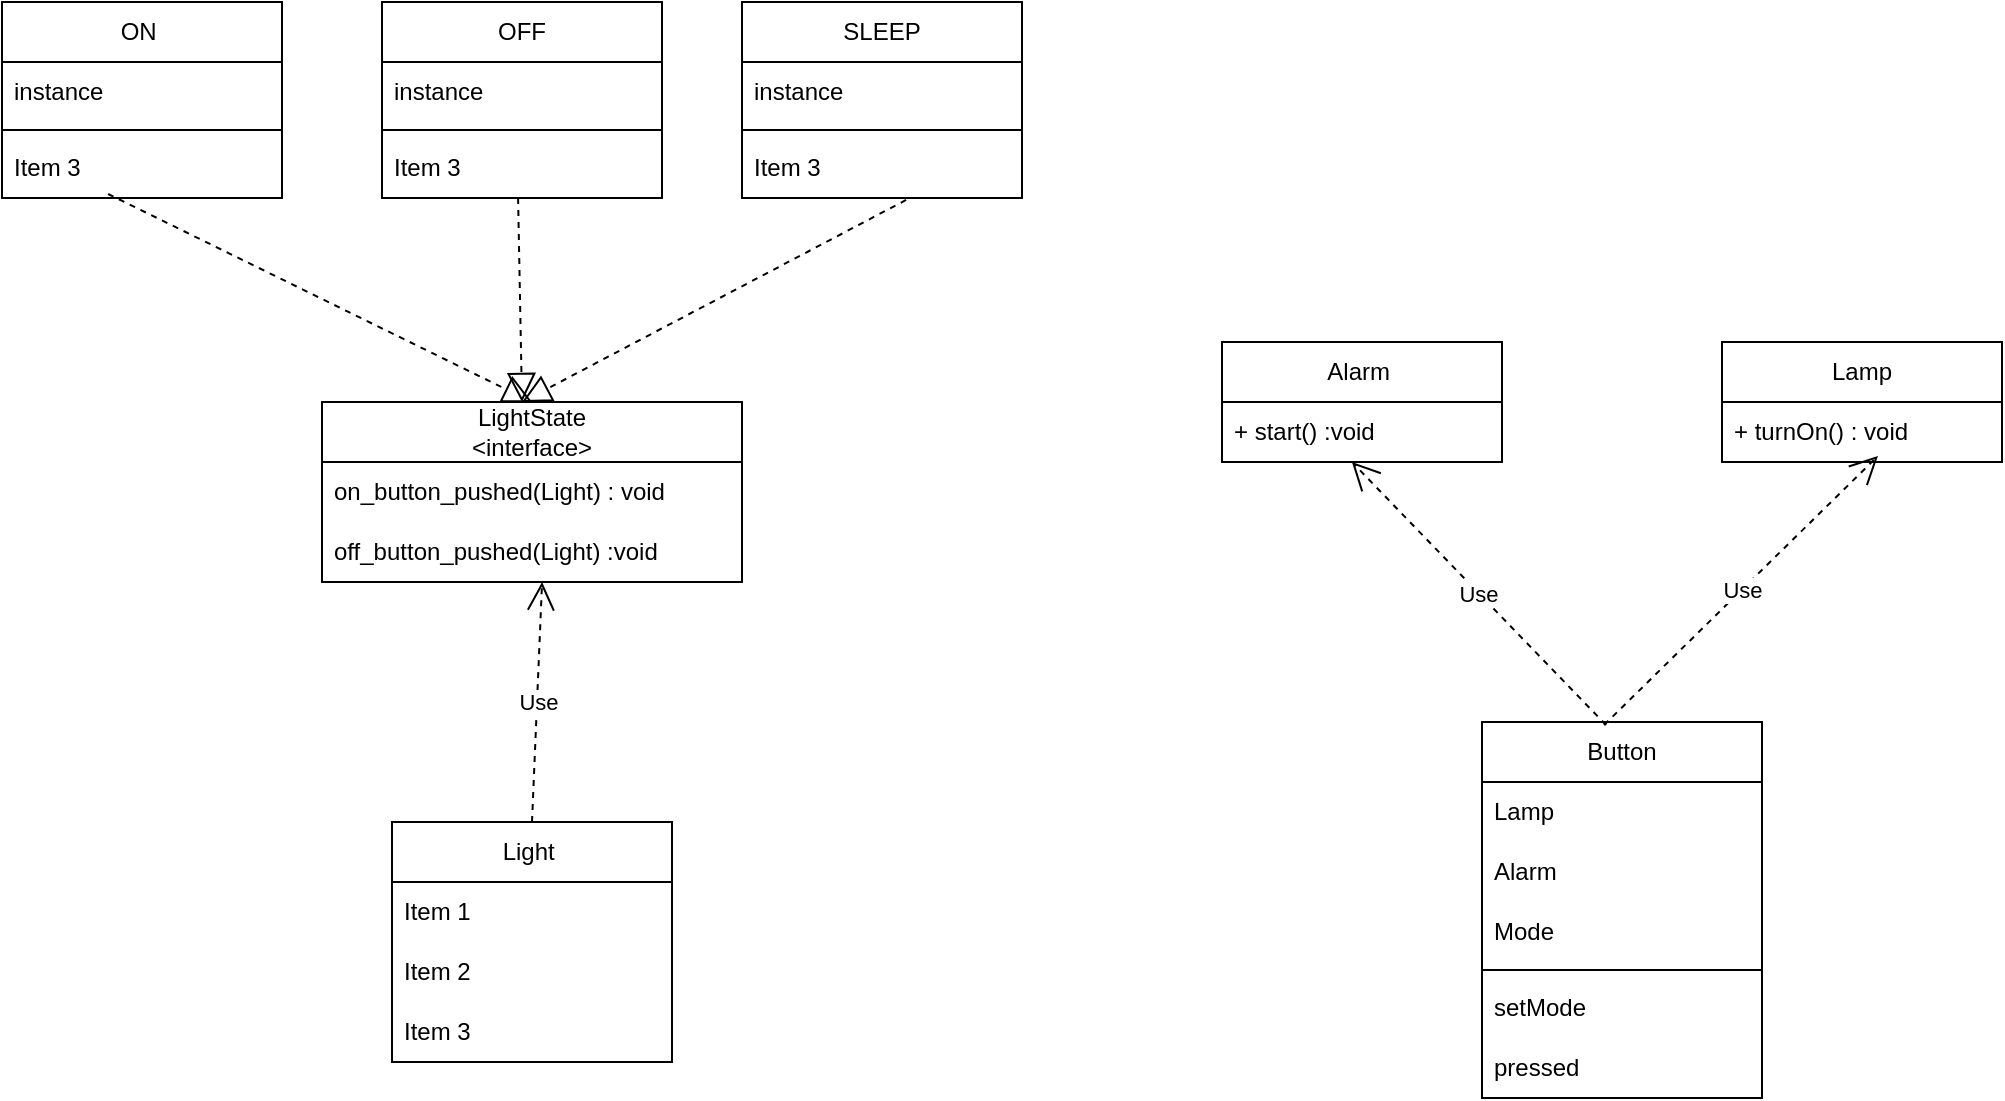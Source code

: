 <mxfile version="24.7.13">
  <diagram name="페이지-1" id="_bnPBjuCgKKNUlrmMtEw">
    <mxGraphModel dx="1941" dy="1727" grid="1" gridSize="10" guides="1" tooltips="1" connect="1" arrows="1" fold="1" page="1" pageScale="1" pageWidth="827" pageHeight="1169" math="0" shadow="0">
      <root>
        <mxCell id="0" />
        <mxCell id="1" parent="0" />
        <mxCell id="u-QWtJUSuIXk8fvenDZl-1" value="Alarm&amp;nbsp;" style="swimlane;fontStyle=0;childLayout=stackLayout;horizontal=1;startSize=30;horizontalStack=0;resizeParent=1;resizeParentMax=0;resizeLast=0;collapsible=1;marginBottom=0;whiteSpace=wrap;html=1;" vertex="1" parent="1">
          <mxGeometry x="270" y="140" width="140" height="60" as="geometry" />
        </mxCell>
        <mxCell id="u-QWtJUSuIXk8fvenDZl-2" value="+ start()&lt;span style=&quot;background-color: initial;&quot;&gt;&amp;nbsp;:void&lt;/span&gt;" style="text;strokeColor=none;fillColor=none;align=left;verticalAlign=middle;spacingLeft=4;spacingRight=4;overflow=hidden;points=[[0,0.5],[1,0.5]];portConstraint=eastwest;rotatable=0;whiteSpace=wrap;html=1;" vertex="1" parent="u-QWtJUSuIXk8fvenDZl-1">
          <mxGeometry y="30" width="140" height="30" as="geometry" />
        </mxCell>
        <mxCell id="u-QWtJUSuIXk8fvenDZl-5" value="Lamp" style="swimlane;fontStyle=0;childLayout=stackLayout;horizontal=1;startSize=30;horizontalStack=0;resizeParent=1;resizeParentMax=0;resizeLast=0;collapsible=1;marginBottom=0;whiteSpace=wrap;html=1;" vertex="1" parent="1">
          <mxGeometry x="520" y="140" width="140" height="60" as="geometry" />
        </mxCell>
        <mxCell id="u-QWtJUSuIXk8fvenDZl-6" value="+ turnOn() : void" style="text;strokeColor=none;fillColor=none;align=left;verticalAlign=middle;spacingLeft=4;spacingRight=4;overflow=hidden;points=[[0,0.5],[1,0.5]];portConstraint=eastwest;rotatable=0;whiteSpace=wrap;html=1;" vertex="1" parent="u-QWtJUSuIXk8fvenDZl-5">
          <mxGeometry y="30" width="140" height="30" as="geometry" />
        </mxCell>
        <mxCell id="u-QWtJUSuIXk8fvenDZl-9" value="Button" style="swimlane;fontStyle=0;childLayout=stackLayout;horizontal=1;startSize=30;horizontalStack=0;resizeParent=1;resizeParentMax=0;resizeLast=0;collapsible=1;marginBottom=0;whiteSpace=wrap;html=1;" vertex="1" parent="1">
          <mxGeometry x="400" y="330" width="140" height="188" as="geometry" />
        </mxCell>
        <mxCell id="u-QWtJUSuIXk8fvenDZl-10" value="Lamp&amp;nbsp;" style="text;strokeColor=none;fillColor=none;align=left;verticalAlign=middle;spacingLeft=4;spacingRight=4;overflow=hidden;points=[[0,0.5],[1,0.5]];portConstraint=eastwest;rotatable=0;whiteSpace=wrap;html=1;" vertex="1" parent="u-QWtJUSuIXk8fvenDZl-9">
          <mxGeometry y="30" width="140" height="30" as="geometry" />
        </mxCell>
        <mxCell id="u-QWtJUSuIXk8fvenDZl-19" value="Alarm&amp;nbsp;" style="text;strokeColor=none;fillColor=none;align=left;verticalAlign=middle;spacingLeft=4;spacingRight=4;overflow=hidden;points=[[0,0.5],[1,0.5]];portConstraint=eastwest;rotatable=0;whiteSpace=wrap;html=1;" vertex="1" parent="u-QWtJUSuIXk8fvenDZl-9">
          <mxGeometry y="60" width="140" height="30" as="geometry" />
        </mxCell>
        <mxCell id="u-QWtJUSuIXk8fvenDZl-26" value="Mode&amp;nbsp;" style="text;strokeColor=none;fillColor=none;align=left;verticalAlign=middle;spacingLeft=4;spacingRight=4;overflow=hidden;points=[[0,0.5],[1,0.5]];portConstraint=eastwest;rotatable=0;whiteSpace=wrap;html=1;" vertex="1" parent="u-QWtJUSuIXk8fvenDZl-9">
          <mxGeometry y="90" width="140" height="30" as="geometry" />
        </mxCell>
        <mxCell id="u-QWtJUSuIXk8fvenDZl-17" value="" style="line;strokeWidth=1;fillColor=none;align=left;verticalAlign=middle;spacingTop=-1;spacingLeft=3;spacingRight=3;rotatable=0;labelPosition=right;points=[];portConstraint=eastwest;strokeColor=inherit;" vertex="1" parent="u-QWtJUSuIXk8fvenDZl-9">
          <mxGeometry y="120" width="140" height="8" as="geometry" />
        </mxCell>
        <mxCell id="u-QWtJUSuIXk8fvenDZl-18" value="setMode" style="text;strokeColor=none;fillColor=none;align=left;verticalAlign=middle;spacingLeft=4;spacingRight=4;overflow=hidden;points=[[0,0.5],[1,0.5]];portConstraint=eastwest;rotatable=0;whiteSpace=wrap;html=1;" vertex="1" parent="u-QWtJUSuIXk8fvenDZl-9">
          <mxGeometry y="128" width="140" height="30" as="geometry" />
        </mxCell>
        <mxCell id="u-QWtJUSuIXk8fvenDZl-11" value="pressed" style="text;strokeColor=none;fillColor=none;align=left;verticalAlign=middle;spacingLeft=4;spacingRight=4;overflow=hidden;points=[[0,0.5],[1,0.5]];portConstraint=eastwest;rotatable=0;whiteSpace=wrap;html=1;" vertex="1" parent="u-QWtJUSuIXk8fvenDZl-9">
          <mxGeometry y="158" width="140" height="30" as="geometry" />
        </mxCell>
        <mxCell id="u-QWtJUSuIXk8fvenDZl-13" value="Use" style="endArrow=open;endSize=12;dashed=1;html=1;rounded=0;entryX=0.464;entryY=1;entryDx=0;entryDy=0;entryPerimeter=0;exitX=0.443;exitY=0.008;exitDx=0;exitDy=0;exitPerimeter=0;" edge="1" parent="1" source="u-QWtJUSuIXk8fvenDZl-9" target="u-QWtJUSuIXk8fvenDZl-2">
          <mxGeometry width="160" relative="1" as="geometry">
            <mxPoint x="330" y="290" as="sourcePoint" />
            <mxPoint x="349.94" y="260" as="targetPoint" />
          </mxGeometry>
        </mxCell>
        <mxCell id="u-QWtJUSuIXk8fvenDZl-14" value="Use" style="endArrow=open;endSize=12;dashed=1;html=1;rounded=0;entryX=0.557;entryY=0.9;entryDx=0;entryDy=0;entryPerimeter=0;exitX=0.436;exitY=0.008;exitDx=0;exitDy=0;exitPerimeter=0;" edge="1" parent="1" source="u-QWtJUSuIXk8fvenDZl-9" target="u-QWtJUSuIXk8fvenDZl-6">
          <mxGeometry width="160" relative="1" as="geometry">
            <mxPoint x="472" y="341" as="sourcePoint" />
            <mxPoint x="595.04" y="260" as="targetPoint" />
          </mxGeometry>
        </mxCell>
        <mxCell id="u-QWtJUSuIXk8fvenDZl-28" value="LightState&lt;br&gt;&amp;lt;interface&amp;gt;" style="swimlane;fontStyle=0;childLayout=stackLayout;horizontal=1;startSize=30;horizontalStack=0;resizeParent=1;resizeParentMax=0;resizeLast=0;collapsible=1;marginBottom=0;whiteSpace=wrap;html=1;" vertex="1" parent="1">
          <mxGeometry x="-180" y="170" width="210" height="90" as="geometry" />
        </mxCell>
        <mxCell id="u-QWtJUSuIXk8fvenDZl-29" value="on_button_pushed(Light) : void" style="text;strokeColor=none;fillColor=none;align=left;verticalAlign=middle;spacingLeft=4;spacingRight=4;overflow=hidden;points=[[0,0.5],[1,0.5]];portConstraint=eastwest;rotatable=0;whiteSpace=wrap;html=1;" vertex="1" parent="u-QWtJUSuIXk8fvenDZl-28">
          <mxGeometry y="30" width="210" height="30" as="geometry" />
        </mxCell>
        <mxCell id="u-QWtJUSuIXk8fvenDZl-30" value="off_button_pushed(Light) :void" style="text;strokeColor=none;fillColor=none;align=left;verticalAlign=middle;spacingLeft=4;spacingRight=4;overflow=hidden;points=[[0,0.5],[1,0.5]];portConstraint=eastwest;rotatable=0;whiteSpace=wrap;html=1;" vertex="1" parent="u-QWtJUSuIXk8fvenDZl-28">
          <mxGeometry y="60" width="210" height="30" as="geometry" />
        </mxCell>
        <mxCell id="u-QWtJUSuIXk8fvenDZl-33" value="Light&amp;nbsp;" style="swimlane;fontStyle=0;childLayout=stackLayout;horizontal=1;startSize=30;horizontalStack=0;resizeParent=1;resizeParentMax=0;resizeLast=0;collapsible=1;marginBottom=0;whiteSpace=wrap;html=1;" vertex="1" parent="1">
          <mxGeometry x="-145" y="380" width="140" height="120" as="geometry" />
        </mxCell>
        <mxCell id="u-QWtJUSuIXk8fvenDZl-34" value="Item 1" style="text;strokeColor=none;fillColor=none;align=left;verticalAlign=middle;spacingLeft=4;spacingRight=4;overflow=hidden;points=[[0,0.5],[1,0.5]];portConstraint=eastwest;rotatable=0;whiteSpace=wrap;html=1;" vertex="1" parent="u-QWtJUSuIXk8fvenDZl-33">
          <mxGeometry y="30" width="140" height="30" as="geometry" />
        </mxCell>
        <mxCell id="u-QWtJUSuIXk8fvenDZl-35" value="Item 2" style="text;strokeColor=none;fillColor=none;align=left;verticalAlign=middle;spacingLeft=4;spacingRight=4;overflow=hidden;points=[[0,0.5],[1,0.5]];portConstraint=eastwest;rotatable=0;whiteSpace=wrap;html=1;" vertex="1" parent="u-QWtJUSuIXk8fvenDZl-33">
          <mxGeometry y="60" width="140" height="30" as="geometry" />
        </mxCell>
        <mxCell id="u-QWtJUSuIXk8fvenDZl-36" value="Item 3" style="text;strokeColor=none;fillColor=none;align=left;verticalAlign=middle;spacingLeft=4;spacingRight=4;overflow=hidden;points=[[0,0.5],[1,0.5]];portConstraint=eastwest;rotatable=0;whiteSpace=wrap;html=1;" vertex="1" parent="u-QWtJUSuIXk8fvenDZl-33">
          <mxGeometry y="90" width="140" height="30" as="geometry" />
        </mxCell>
        <mxCell id="u-QWtJUSuIXk8fvenDZl-37" value="ON&amp;nbsp;" style="swimlane;fontStyle=0;childLayout=stackLayout;horizontal=1;startSize=30;horizontalStack=0;resizeParent=1;resizeParentMax=0;resizeLast=0;collapsible=1;marginBottom=0;whiteSpace=wrap;html=1;" vertex="1" parent="1">
          <mxGeometry x="-340" y="-30" width="140" height="98" as="geometry" />
        </mxCell>
        <mxCell id="u-QWtJUSuIXk8fvenDZl-39" value="instance" style="text;strokeColor=none;fillColor=none;align=left;verticalAlign=middle;spacingLeft=4;spacingRight=4;overflow=hidden;points=[[0,0.5],[1,0.5]];portConstraint=eastwest;rotatable=0;whiteSpace=wrap;html=1;" vertex="1" parent="u-QWtJUSuIXk8fvenDZl-37">
          <mxGeometry y="30" width="140" height="30" as="geometry" />
        </mxCell>
        <mxCell id="u-QWtJUSuIXk8fvenDZl-54" value="" style="line;strokeWidth=1;fillColor=none;align=left;verticalAlign=middle;spacingTop=-1;spacingLeft=3;spacingRight=3;rotatable=0;labelPosition=right;points=[];portConstraint=eastwest;strokeColor=inherit;" vertex="1" parent="u-QWtJUSuIXk8fvenDZl-37">
          <mxGeometry y="60" width="140" height="8" as="geometry" />
        </mxCell>
        <mxCell id="u-QWtJUSuIXk8fvenDZl-40" value="Item 3" style="text;strokeColor=none;fillColor=none;align=left;verticalAlign=middle;spacingLeft=4;spacingRight=4;overflow=hidden;points=[[0,0.5],[1,0.5]];portConstraint=eastwest;rotatable=0;whiteSpace=wrap;html=1;" vertex="1" parent="u-QWtJUSuIXk8fvenDZl-37">
          <mxGeometry y="68" width="140" height="30" as="geometry" />
        </mxCell>
        <mxCell id="u-QWtJUSuIXk8fvenDZl-41" value="OFF" style="swimlane;fontStyle=0;childLayout=stackLayout;horizontal=1;startSize=30;horizontalStack=0;resizeParent=1;resizeParentMax=0;resizeLast=0;collapsible=1;marginBottom=0;whiteSpace=wrap;html=1;" vertex="1" parent="1">
          <mxGeometry x="-150" y="-30" width="140" height="98" as="geometry" />
        </mxCell>
        <mxCell id="u-QWtJUSuIXk8fvenDZl-42" value="instance" style="text;strokeColor=none;fillColor=none;align=left;verticalAlign=middle;spacingLeft=4;spacingRight=4;overflow=hidden;points=[[0,0.5],[1,0.5]];portConstraint=eastwest;rotatable=0;whiteSpace=wrap;html=1;" vertex="1" parent="u-QWtJUSuIXk8fvenDZl-41">
          <mxGeometry y="30" width="140" height="30" as="geometry" />
        </mxCell>
        <mxCell id="u-QWtJUSuIXk8fvenDZl-55" value="" style="line;strokeWidth=1;fillColor=none;align=left;verticalAlign=middle;spacingTop=-1;spacingLeft=3;spacingRight=3;rotatable=0;labelPosition=right;points=[];portConstraint=eastwest;strokeColor=inherit;" vertex="1" parent="u-QWtJUSuIXk8fvenDZl-41">
          <mxGeometry y="60" width="140" height="8" as="geometry" />
        </mxCell>
        <mxCell id="u-QWtJUSuIXk8fvenDZl-44" value="Item 3" style="text;strokeColor=none;fillColor=none;align=left;verticalAlign=middle;spacingLeft=4;spacingRight=4;overflow=hidden;points=[[0,0.5],[1,0.5]];portConstraint=eastwest;rotatable=0;whiteSpace=wrap;html=1;" vertex="1" parent="u-QWtJUSuIXk8fvenDZl-41">
          <mxGeometry y="68" width="140" height="30" as="geometry" />
        </mxCell>
        <mxCell id="u-QWtJUSuIXk8fvenDZl-45" value="SLEEP" style="swimlane;fontStyle=0;childLayout=stackLayout;horizontal=1;startSize=30;horizontalStack=0;resizeParent=1;resizeParentMax=0;resizeLast=0;collapsible=1;marginBottom=0;whiteSpace=wrap;html=1;" vertex="1" parent="1">
          <mxGeometry x="30" y="-30" width="140" height="98" as="geometry" />
        </mxCell>
        <mxCell id="u-QWtJUSuIXk8fvenDZl-46" value="instance" style="text;strokeColor=none;fillColor=none;align=left;verticalAlign=middle;spacingLeft=4;spacingRight=4;overflow=hidden;points=[[0,0.5],[1,0.5]];portConstraint=eastwest;rotatable=0;whiteSpace=wrap;html=1;" vertex="1" parent="u-QWtJUSuIXk8fvenDZl-45">
          <mxGeometry y="30" width="140" height="30" as="geometry" />
        </mxCell>
        <mxCell id="u-QWtJUSuIXk8fvenDZl-56" value="" style="line;strokeWidth=1;fillColor=none;align=left;verticalAlign=middle;spacingTop=-1;spacingLeft=3;spacingRight=3;rotatable=0;labelPosition=right;points=[];portConstraint=eastwest;strokeColor=inherit;" vertex="1" parent="u-QWtJUSuIXk8fvenDZl-45">
          <mxGeometry y="60" width="140" height="8" as="geometry" />
        </mxCell>
        <mxCell id="u-QWtJUSuIXk8fvenDZl-48" value="Item 3" style="text;strokeColor=none;fillColor=none;align=left;verticalAlign=middle;spacingLeft=4;spacingRight=4;overflow=hidden;points=[[0,0.5],[1,0.5]];portConstraint=eastwest;rotatable=0;whiteSpace=wrap;html=1;" vertex="1" parent="u-QWtJUSuIXk8fvenDZl-45">
          <mxGeometry y="68" width="140" height="30" as="geometry" />
        </mxCell>
        <mxCell id="u-QWtJUSuIXk8fvenDZl-49" value="" style="endArrow=block;dashed=1;endFill=0;endSize=12;html=1;rounded=0;exitX=0.379;exitY=0.933;exitDx=0;exitDy=0;exitPerimeter=0;entryX=0.5;entryY=0;entryDx=0;entryDy=0;" edge="1" parent="1" source="u-QWtJUSuIXk8fvenDZl-40" target="u-QWtJUSuIXk8fvenDZl-28">
          <mxGeometry width="160" relative="1" as="geometry">
            <mxPoint x="-220" y="130" as="sourcePoint" />
            <mxPoint x="-60" y="130" as="targetPoint" />
          </mxGeometry>
        </mxCell>
        <mxCell id="u-QWtJUSuIXk8fvenDZl-50" value="" style="endArrow=block;dashed=1;endFill=0;endSize=12;html=1;rounded=0;exitX=0.486;exitY=1;exitDx=0;exitDy=0;exitPerimeter=0;" edge="1" parent="1" source="u-QWtJUSuIXk8fvenDZl-44">
          <mxGeometry width="160" relative="1" as="geometry">
            <mxPoint x="-277" y="98" as="sourcePoint" />
            <mxPoint x="-80" y="170" as="targetPoint" />
          </mxGeometry>
        </mxCell>
        <mxCell id="u-QWtJUSuIXk8fvenDZl-51" value="" style="endArrow=block;dashed=1;endFill=0;endSize=12;html=1;rounded=0;exitX=0.586;exitY=1.033;exitDx=0;exitDy=0;exitPerimeter=0;" edge="1" parent="1" source="u-QWtJUSuIXk8fvenDZl-48">
          <mxGeometry width="160" relative="1" as="geometry">
            <mxPoint x="-267" y="108" as="sourcePoint" />
            <mxPoint x="-80" y="170" as="targetPoint" />
          </mxGeometry>
        </mxCell>
        <mxCell id="u-QWtJUSuIXk8fvenDZl-52" value="Use" style="endArrow=open;endSize=12;dashed=1;html=1;rounded=0;entryX=0.524;entryY=1;entryDx=0;entryDy=0;entryPerimeter=0;exitX=0.5;exitY=0;exitDx=0;exitDy=0;" edge="1" parent="1" source="u-QWtJUSuIXk8fvenDZl-33" target="u-QWtJUSuIXk8fvenDZl-30">
          <mxGeometry width="160" relative="1" as="geometry">
            <mxPoint x="-150" y="330" as="sourcePoint" />
            <mxPoint x="10" y="330" as="targetPoint" />
          </mxGeometry>
        </mxCell>
      </root>
    </mxGraphModel>
  </diagram>
</mxfile>
